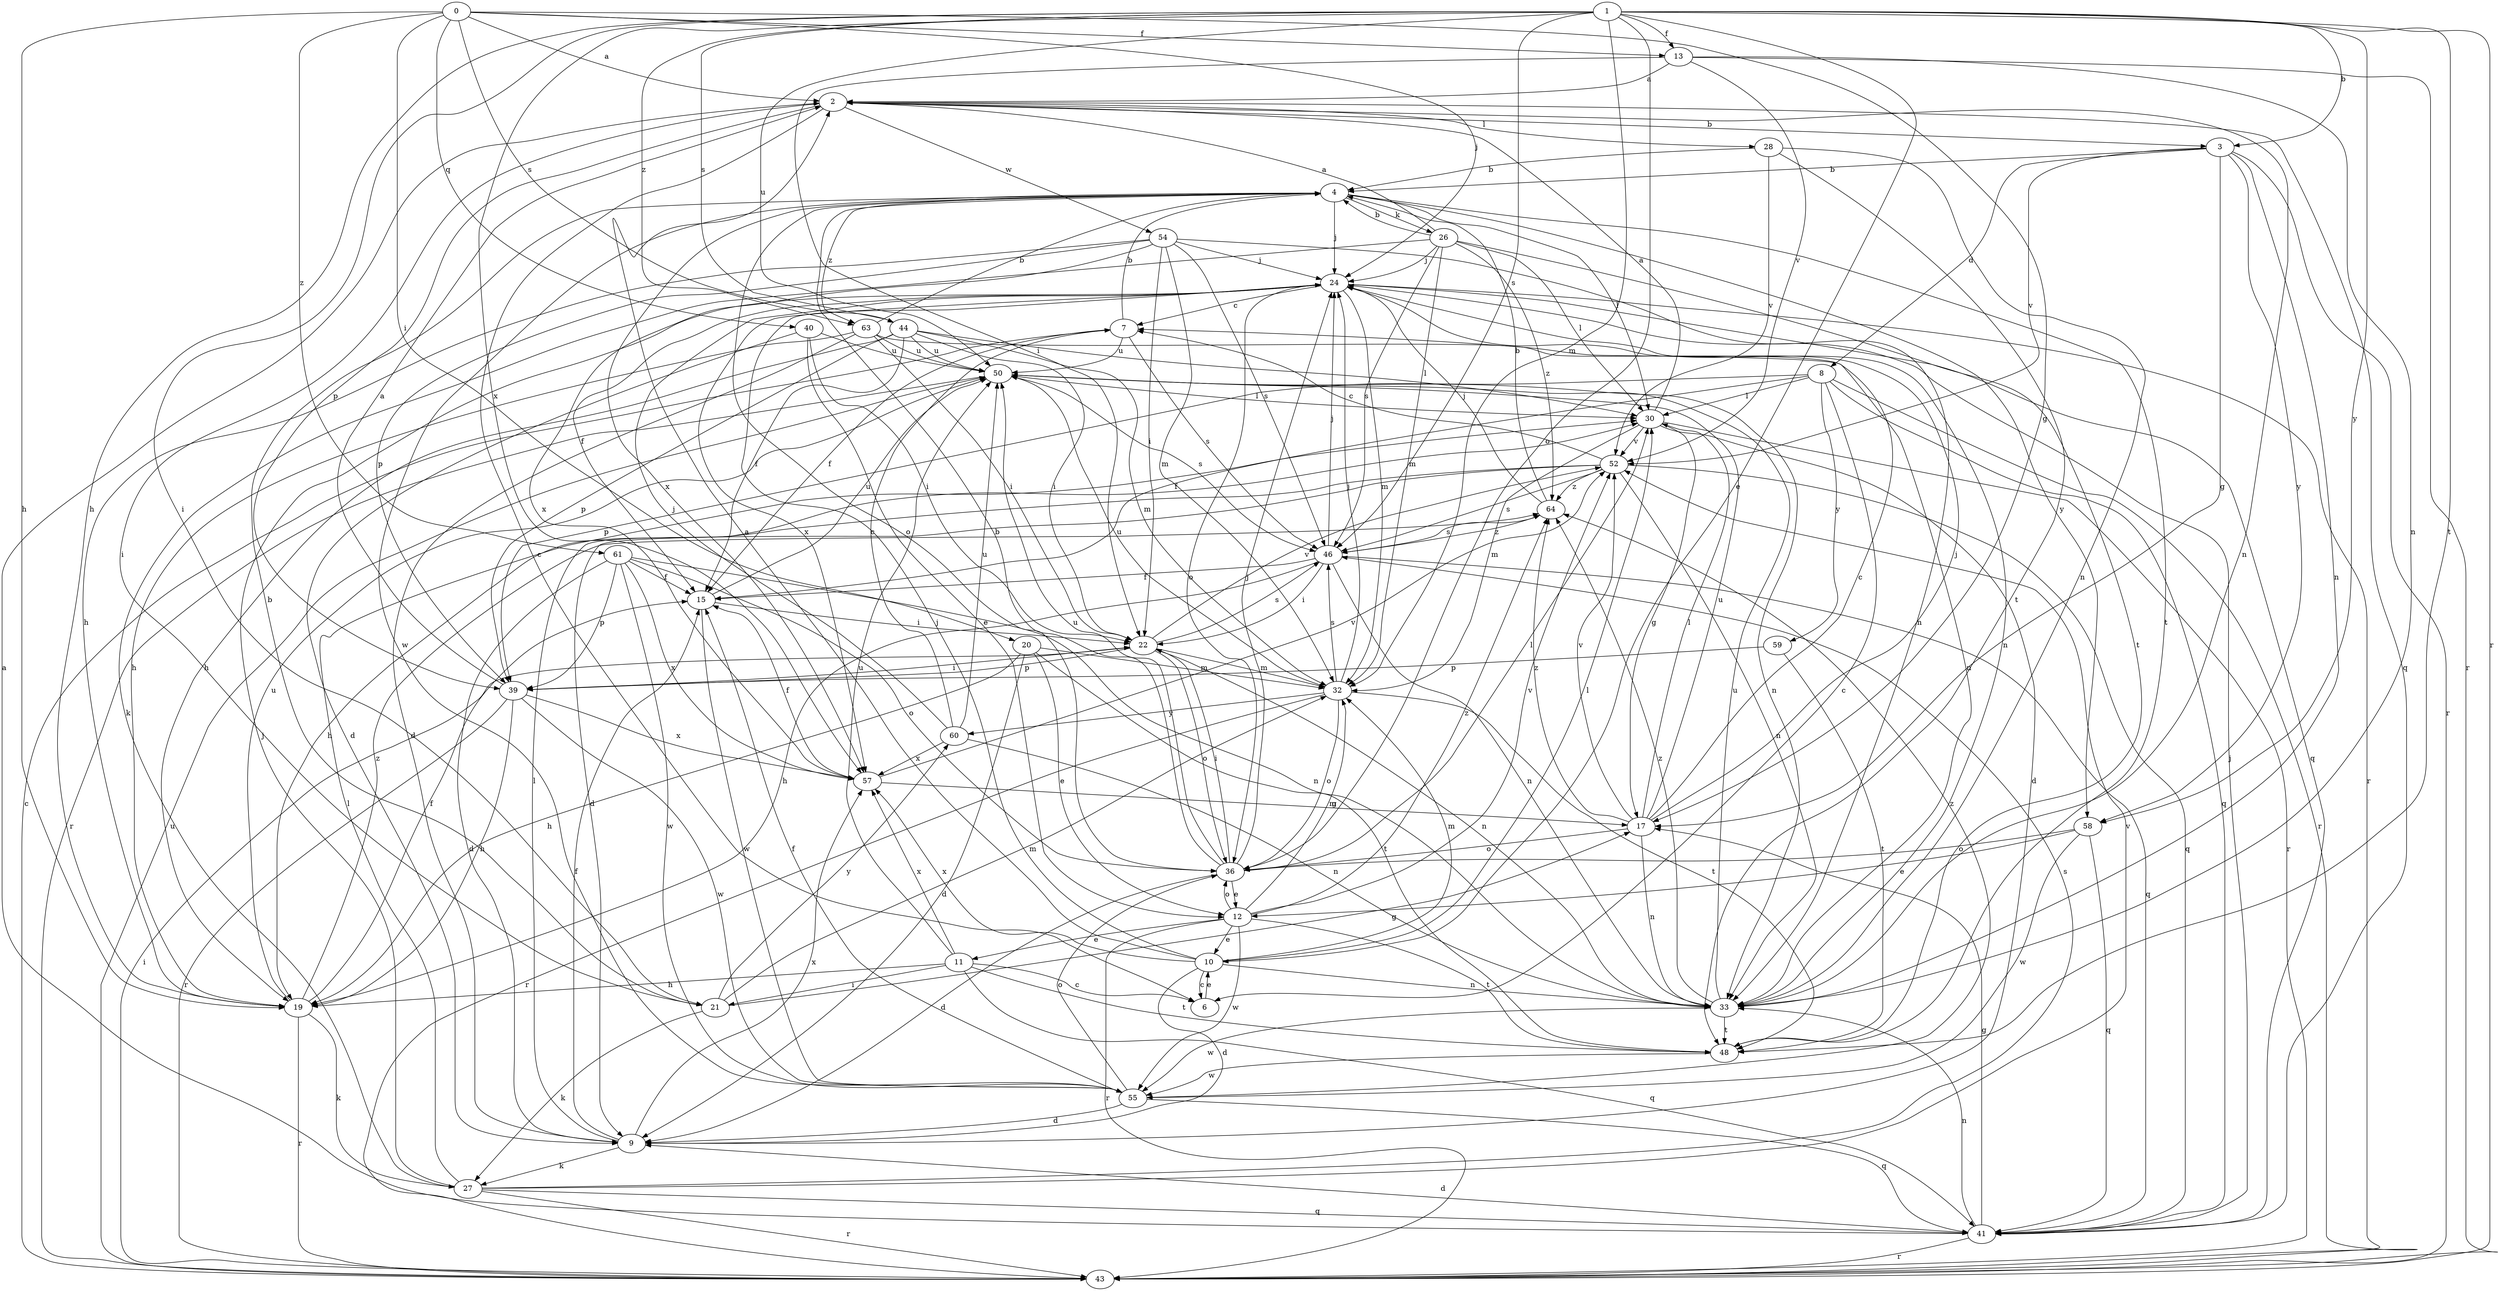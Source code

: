strict digraph  {
0;
1;
2;
3;
4;
6;
7;
8;
9;
10;
11;
12;
13;
15;
17;
19;
20;
21;
22;
24;
26;
27;
28;
30;
32;
33;
36;
39;
40;
41;
43;
44;
46;
48;
50;
52;
54;
55;
57;
58;
59;
60;
61;
63;
64;
0 -> 2  [label=a];
0 -> 13  [label=f];
0 -> 17  [label=g];
0 -> 19  [label=h];
0 -> 20  [label=i];
0 -> 24  [label=j];
0 -> 40  [label=q];
0 -> 44  [label=s];
0 -> 61  [label=z];
1 -> 3  [label=b];
1 -> 10  [label=e];
1 -> 13  [label=f];
1 -> 19  [label=h];
1 -> 21  [label=i];
1 -> 32  [label=m];
1 -> 36  [label=o];
1 -> 43  [label=r];
1 -> 44  [label=s];
1 -> 46  [label=s];
1 -> 48  [label=t];
1 -> 50  [label=u];
1 -> 57  [label=x];
1 -> 58  [label=y];
1 -> 63  [label=z];
2 -> 3  [label=b];
2 -> 6  [label=c];
2 -> 21  [label=i];
2 -> 28  [label=l];
2 -> 33  [label=n];
2 -> 39  [label=p];
2 -> 41  [label=q];
2 -> 54  [label=w];
3 -> 4  [label=b];
3 -> 8  [label=d];
3 -> 17  [label=g];
3 -> 33  [label=n];
3 -> 43  [label=r];
3 -> 52  [label=v];
3 -> 58  [label=y];
4 -> 24  [label=j];
4 -> 26  [label=k];
4 -> 30  [label=l];
4 -> 36  [label=o];
4 -> 48  [label=t];
4 -> 55  [label=w];
4 -> 57  [label=x];
4 -> 58  [label=y];
4 -> 63  [label=z];
6 -> 10  [label=e];
7 -> 4  [label=b];
7 -> 15  [label=f];
7 -> 46  [label=s];
7 -> 50  [label=u];
8 -> 6  [label=c];
8 -> 15  [label=f];
8 -> 30  [label=l];
8 -> 39  [label=p];
8 -> 41  [label=q];
8 -> 43  [label=r];
8 -> 59  [label=y];
9 -> 15  [label=f];
9 -> 27  [label=k];
9 -> 30  [label=l];
9 -> 57  [label=x];
10 -> 2  [label=a];
10 -> 6  [label=c];
10 -> 9  [label=d];
10 -> 24  [label=j];
10 -> 30  [label=l];
10 -> 32  [label=m];
10 -> 33  [label=n];
10 -> 57  [label=x];
11 -> 6  [label=c];
11 -> 19  [label=h];
11 -> 21  [label=i];
11 -> 41  [label=q];
11 -> 48  [label=t];
11 -> 50  [label=u];
11 -> 57  [label=x];
12 -> 10  [label=e];
12 -> 11  [label=e];
12 -> 32  [label=m];
12 -> 36  [label=o];
12 -> 43  [label=r];
12 -> 48  [label=t];
12 -> 52  [label=v];
12 -> 55  [label=w];
12 -> 64  [label=z];
13 -> 2  [label=a];
13 -> 22  [label=i];
13 -> 33  [label=n];
13 -> 43  [label=r];
13 -> 52  [label=v];
15 -> 22  [label=i];
15 -> 50  [label=u];
15 -> 55  [label=w];
17 -> 7  [label=c];
17 -> 24  [label=j];
17 -> 30  [label=l];
17 -> 33  [label=n];
17 -> 36  [label=o];
17 -> 50  [label=u];
17 -> 52  [label=v];
17 -> 64  [label=z];
19 -> 15  [label=f];
19 -> 27  [label=k];
19 -> 43  [label=r];
19 -> 50  [label=u];
19 -> 64  [label=z];
20 -> 9  [label=d];
20 -> 12  [label=e];
20 -> 19  [label=h];
20 -> 32  [label=m];
20 -> 48  [label=t];
21 -> 4  [label=b];
21 -> 17  [label=g];
21 -> 27  [label=k];
21 -> 32  [label=m];
21 -> 60  [label=y];
22 -> 32  [label=m];
22 -> 33  [label=n];
22 -> 36  [label=o];
22 -> 39  [label=p];
22 -> 46  [label=s];
22 -> 52  [label=v];
24 -> 7  [label=c];
24 -> 15  [label=f];
24 -> 32  [label=m];
24 -> 33  [label=n];
24 -> 36  [label=o];
24 -> 41  [label=q];
24 -> 43  [label=r];
24 -> 57  [label=x];
26 -> 2  [label=a];
26 -> 4  [label=b];
26 -> 24  [label=j];
26 -> 27  [label=k];
26 -> 30  [label=l];
26 -> 32  [label=m];
26 -> 46  [label=s];
26 -> 48  [label=t];
26 -> 64  [label=z];
27 -> 24  [label=j];
27 -> 30  [label=l];
27 -> 41  [label=q];
27 -> 43  [label=r];
27 -> 46  [label=s];
27 -> 52  [label=v];
28 -> 4  [label=b];
28 -> 33  [label=n];
28 -> 48  [label=t];
28 -> 52  [label=v];
30 -> 2  [label=a];
30 -> 9  [label=d];
30 -> 17  [label=g];
30 -> 32  [label=m];
30 -> 43  [label=r];
30 -> 52  [label=v];
32 -> 24  [label=j];
32 -> 36  [label=o];
32 -> 43  [label=r];
32 -> 46  [label=s];
32 -> 48  [label=t];
32 -> 50  [label=u];
32 -> 60  [label=y];
33 -> 48  [label=t];
33 -> 50  [label=u];
33 -> 55  [label=w];
33 -> 64  [label=z];
36 -> 4  [label=b];
36 -> 9  [label=d];
36 -> 12  [label=e];
36 -> 22  [label=i];
36 -> 24  [label=j];
36 -> 30  [label=l];
36 -> 50  [label=u];
39 -> 2  [label=a];
39 -> 19  [label=h];
39 -> 22  [label=i];
39 -> 43  [label=r];
39 -> 55  [label=w];
39 -> 57  [label=x];
40 -> 9  [label=d];
40 -> 12  [label=e];
40 -> 22  [label=i];
40 -> 50  [label=u];
41 -> 2  [label=a];
41 -> 9  [label=d];
41 -> 17  [label=g];
41 -> 24  [label=j];
41 -> 33  [label=n];
41 -> 43  [label=r];
43 -> 7  [label=c];
43 -> 22  [label=i];
43 -> 50  [label=u];
44 -> 15  [label=f];
44 -> 19  [label=h];
44 -> 22  [label=i];
44 -> 30  [label=l];
44 -> 32  [label=m];
44 -> 39  [label=p];
44 -> 50  [label=u];
46 -> 15  [label=f];
46 -> 19  [label=h];
46 -> 22  [label=i];
46 -> 24  [label=j];
46 -> 33  [label=n];
46 -> 41  [label=q];
46 -> 64  [label=z];
48 -> 55  [label=w];
50 -> 30  [label=l];
50 -> 33  [label=n];
50 -> 43  [label=r];
50 -> 46  [label=s];
52 -> 7  [label=c];
52 -> 9  [label=d];
52 -> 19  [label=h];
52 -> 33  [label=n];
52 -> 41  [label=q];
52 -> 46  [label=s];
52 -> 64  [label=z];
54 -> 19  [label=h];
54 -> 22  [label=i];
54 -> 24  [label=j];
54 -> 32  [label=m];
54 -> 33  [label=n];
54 -> 39  [label=p];
54 -> 46  [label=s];
54 -> 57  [label=x];
55 -> 9  [label=d];
55 -> 15  [label=f];
55 -> 36  [label=o];
55 -> 41  [label=q];
55 -> 64  [label=z];
57 -> 15  [label=f];
57 -> 17  [label=g];
57 -> 52  [label=v];
58 -> 12  [label=e];
58 -> 36  [label=o];
58 -> 41  [label=q];
58 -> 55  [label=w];
59 -> 39  [label=p];
59 -> 48  [label=t];
60 -> 7  [label=c];
60 -> 24  [label=j];
60 -> 33  [label=n];
60 -> 50  [label=u];
60 -> 57  [label=x];
61 -> 9  [label=d];
61 -> 15  [label=f];
61 -> 33  [label=n];
61 -> 36  [label=o];
61 -> 39  [label=p];
61 -> 55  [label=w];
61 -> 57  [label=x];
63 -> 4  [label=b];
63 -> 9  [label=d];
63 -> 19  [label=h];
63 -> 22  [label=i];
63 -> 33  [label=n];
63 -> 50  [label=u];
64 -> 4  [label=b];
64 -> 24  [label=j];
64 -> 46  [label=s];
}
